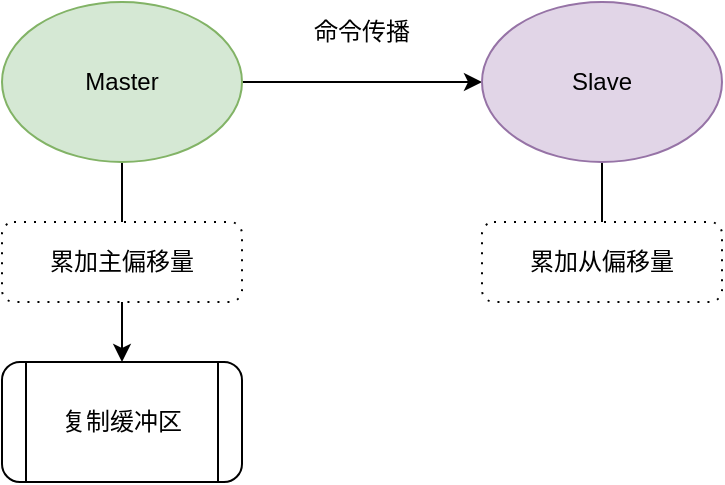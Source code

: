 <mxfile version="15.4.0" type="device"><diagram id="5rrP9f7y1bgCDS5X4RKe" name="第 1 页"><mxGraphModel dx="1086" dy="846" grid="1" gridSize="10" guides="1" tooltips="1" connect="1" arrows="1" fold="1" page="1" pageScale="1" pageWidth="827" pageHeight="1169" math="0" shadow="0"><root><mxCell id="0"/><mxCell id="1" parent="0"/><mxCell id="Z0g6RphPmMlhv3eZ_s5k-3" style="edgeStyle=orthogonalEdgeStyle;rounded=0;orthogonalLoop=1;jettySize=auto;html=1;exitX=1;exitY=0.5;exitDx=0;exitDy=0;entryX=0;entryY=0.5;entryDx=0;entryDy=0;" edge="1" parent="1" source="Z0g6RphPmMlhv3eZ_s5k-1" target="Z0g6RphPmMlhv3eZ_s5k-2"><mxGeometry relative="1" as="geometry"/></mxCell><mxCell id="Z0g6RphPmMlhv3eZ_s5k-6" style="edgeStyle=orthogonalEdgeStyle;rounded=0;orthogonalLoop=1;jettySize=auto;html=1;exitX=0.5;exitY=1;exitDx=0;exitDy=0;entryX=0.5;entryY=0;entryDx=0;entryDy=0;endArrow=none;endFill=0;" edge="1" parent="1" source="Z0g6RphPmMlhv3eZ_s5k-1" target="Z0g6RphPmMlhv3eZ_s5k-4"><mxGeometry relative="1" as="geometry"/></mxCell><mxCell id="Z0g6RphPmMlhv3eZ_s5k-1" value="Master" style="ellipse;whiteSpace=wrap;html=1;fillColor=#d5e8d4;strokeColor=#82b366;" vertex="1" parent="1"><mxGeometry x="80" y="160" width="120" height="80" as="geometry"/></mxCell><mxCell id="Z0g6RphPmMlhv3eZ_s5k-7" style="edgeStyle=orthogonalEdgeStyle;rounded=0;orthogonalLoop=1;jettySize=auto;html=1;exitX=0.5;exitY=1;exitDx=0;exitDy=0;entryX=0.5;entryY=0;entryDx=0;entryDy=0;endArrow=none;endFill=0;" edge="1" parent="1" source="Z0g6RphPmMlhv3eZ_s5k-2" target="Z0g6RphPmMlhv3eZ_s5k-5"><mxGeometry relative="1" as="geometry"/></mxCell><mxCell id="Z0g6RphPmMlhv3eZ_s5k-2" value="Slave" style="ellipse;whiteSpace=wrap;html=1;fillColor=#e1d5e7;strokeColor=#9673a6;" vertex="1" parent="1"><mxGeometry x="320" y="160" width="120" height="80" as="geometry"/></mxCell><mxCell id="Z0g6RphPmMlhv3eZ_s5k-10" style="edgeStyle=orthogonalEdgeStyle;rounded=0;orthogonalLoop=1;jettySize=auto;html=1;exitX=0.5;exitY=1;exitDx=0;exitDy=0;entryX=0.5;entryY=0;entryDx=0;entryDy=0;endArrow=classic;endFill=1;" edge="1" parent="1" source="Z0g6RphPmMlhv3eZ_s5k-4" target="Z0g6RphPmMlhv3eZ_s5k-9"><mxGeometry relative="1" as="geometry"/></mxCell><mxCell id="Z0g6RphPmMlhv3eZ_s5k-4" value="累加主偏移量" style="rounded=1;whiteSpace=wrap;html=1;dashed=1;dashPattern=1 4;glass=1;sketch=0;fillColor=none;" vertex="1" parent="1"><mxGeometry x="80" y="270" width="120" height="40" as="geometry"/></mxCell><mxCell id="Z0g6RphPmMlhv3eZ_s5k-5" value="累加从偏移量" style="rounded=1;whiteSpace=wrap;html=1;dashed=1;dashPattern=1 4;glass=1;sketch=0;fillColor=none;" vertex="1" parent="1"><mxGeometry x="320" y="270" width="120" height="40" as="geometry"/></mxCell><mxCell id="Z0g6RphPmMlhv3eZ_s5k-8" value="命令传播" style="text;html=1;strokeColor=none;fillColor=none;align=center;verticalAlign=middle;whiteSpace=wrap;rounded=0;glass=1;dashed=1;dashPattern=1 4;sketch=0;" vertex="1" parent="1"><mxGeometry x="230" y="160" width="60" height="30" as="geometry"/></mxCell><mxCell id="Z0g6RphPmMlhv3eZ_s5k-9" value="复制缓冲区" style="shape=process;whiteSpace=wrap;html=1;backgroundOutline=1;rounded=1;glass=1;sketch=0;fillColor=none;" vertex="1" parent="1"><mxGeometry x="80" y="340" width="120" height="60" as="geometry"/></mxCell></root></mxGraphModel></diagram></mxfile>